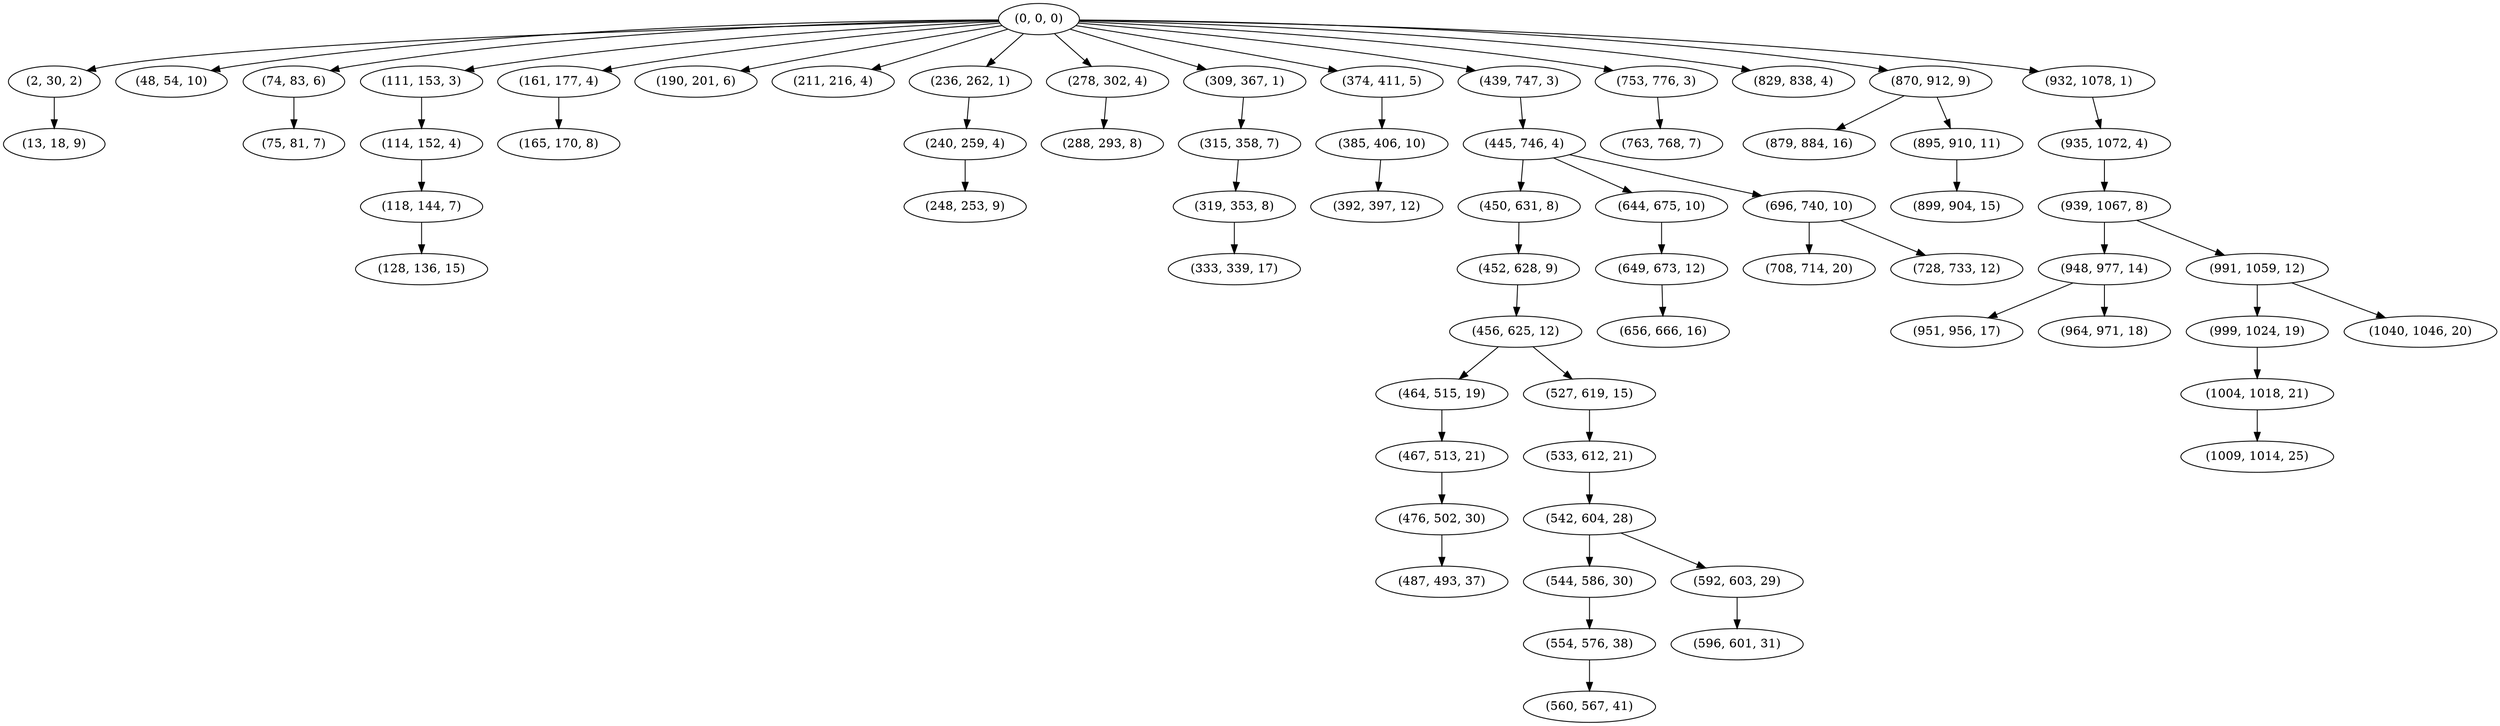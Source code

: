 digraph tree {
    "(0, 0, 0)";
    "(2, 30, 2)";
    "(13, 18, 9)";
    "(48, 54, 10)";
    "(74, 83, 6)";
    "(75, 81, 7)";
    "(111, 153, 3)";
    "(114, 152, 4)";
    "(118, 144, 7)";
    "(128, 136, 15)";
    "(161, 177, 4)";
    "(165, 170, 8)";
    "(190, 201, 6)";
    "(211, 216, 4)";
    "(236, 262, 1)";
    "(240, 259, 4)";
    "(248, 253, 9)";
    "(278, 302, 4)";
    "(288, 293, 8)";
    "(309, 367, 1)";
    "(315, 358, 7)";
    "(319, 353, 8)";
    "(333, 339, 17)";
    "(374, 411, 5)";
    "(385, 406, 10)";
    "(392, 397, 12)";
    "(439, 747, 3)";
    "(445, 746, 4)";
    "(450, 631, 8)";
    "(452, 628, 9)";
    "(456, 625, 12)";
    "(464, 515, 19)";
    "(467, 513, 21)";
    "(476, 502, 30)";
    "(487, 493, 37)";
    "(527, 619, 15)";
    "(533, 612, 21)";
    "(542, 604, 28)";
    "(544, 586, 30)";
    "(554, 576, 38)";
    "(560, 567, 41)";
    "(592, 603, 29)";
    "(596, 601, 31)";
    "(644, 675, 10)";
    "(649, 673, 12)";
    "(656, 666, 16)";
    "(696, 740, 10)";
    "(708, 714, 20)";
    "(728, 733, 12)";
    "(753, 776, 3)";
    "(763, 768, 7)";
    "(829, 838, 4)";
    "(870, 912, 9)";
    "(879, 884, 16)";
    "(895, 910, 11)";
    "(899, 904, 15)";
    "(932, 1078, 1)";
    "(935, 1072, 4)";
    "(939, 1067, 8)";
    "(948, 977, 14)";
    "(951, 956, 17)";
    "(964, 971, 18)";
    "(991, 1059, 12)";
    "(999, 1024, 19)";
    "(1004, 1018, 21)";
    "(1009, 1014, 25)";
    "(1040, 1046, 20)";
    "(0, 0, 0)" -> "(2, 30, 2)";
    "(0, 0, 0)" -> "(48, 54, 10)";
    "(0, 0, 0)" -> "(74, 83, 6)";
    "(0, 0, 0)" -> "(111, 153, 3)";
    "(0, 0, 0)" -> "(161, 177, 4)";
    "(0, 0, 0)" -> "(190, 201, 6)";
    "(0, 0, 0)" -> "(211, 216, 4)";
    "(0, 0, 0)" -> "(236, 262, 1)";
    "(0, 0, 0)" -> "(278, 302, 4)";
    "(0, 0, 0)" -> "(309, 367, 1)";
    "(0, 0, 0)" -> "(374, 411, 5)";
    "(0, 0, 0)" -> "(439, 747, 3)";
    "(0, 0, 0)" -> "(753, 776, 3)";
    "(0, 0, 0)" -> "(829, 838, 4)";
    "(0, 0, 0)" -> "(870, 912, 9)";
    "(0, 0, 0)" -> "(932, 1078, 1)";
    "(2, 30, 2)" -> "(13, 18, 9)";
    "(74, 83, 6)" -> "(75, 81, 7)";
    "(111, 153, 3)" -> "(114, 152, 4)";
    "(114, 152, 4)" -> "(118, 144, 7)";
    "(118, 144, 7)" -> "(128, 136, 15)";
    "(161, 177, 4)" -> "(165, 170, 8)";
    "(236, 262, 1)" -> "(240, 259, 4)";
    "(240, 259, 4)" -> "(248, 253, 9)";
    "(278, 302, 4)" -> "(288, 293, 8)";
    "(309, 367, 1)" -> "(315, 358, 7)";
    "(315, 358, 7)" -> "(319, 353, 8)";
    "(319, 353, 8)" -> "(333, 339, 17)";
    "(374, 411, 5)" -> "(385, 406, 10)";
    "(385, 406, 10)" -> "(392, 397, 12)";
    "(439, 747, 3)" -> "(445, 746, 4)";
    "(445, 746, 4)" -> "(450, 631, 8)";
    "(445, 746, 4)" -> "(644, 675, 10)";
    "(445, 746, 4)" -> "(696, 740, 10)";
    "(450, 631, 8)" -> "(452, 628, 9)";
    "(452, 628, 9)" -> "(456, 625, 12)";
    "(456, 625, 12)" -> "(464, 515, 19)";
    "(456, 625, 12)" -> "(527, 619, 15)";
    "(464, 515, 19)" -> "(467, 513, 21)";
    "(467, 513, 21)" -> "(476, 502, 30)";
    "(476, 502, 30)" -> "(487, 493, 37)";
    "(527, 619, 15)" -> "(533, 612, 21)";
    "(533, 612, 21)" -> "(542, 604, 28)";
    "(542, 604, 28)" -> "(544, 586, 30)";
    "(542, 604, 28)" -> "(592, 603, 29)";
    "(544, 586, 30)" -> "(554, 576, 38)";
    "(554, 576, 38)" -> "(560, 567, 41)";
    "(592, 603, 29)" -> "(596, 601, 31)";
    "(644, 675, 10)" -> "(649, 673, 12)";
    "(649, 673, 12)" -> "(656, 666, 16)";
    "(696, 740, 10)" -> "(708, 714, 20)";
    "(696, 740, 10)" -> "(728, 733, 12)";
    "(753, 776, 3)" -> "(763, 768, 7)";
    "(870, 912, 9)" -> "(879, 884, 16)";
    "(870, 912, 9)" -> "(895, 910, 11)";
    "(895, 910, 11)" -> "(899, 904, 15)";
    "(932, 1078, 1)" -> "(935, 1072, 4)";
    "(935, 1072, 4)" -> "(939, 1067, 8)";
    "(939, 1067, 8)" -> "(948, 977, 14)";
    "(939, 1067, 8)" -> "(991, 1059, 12)";
    "(948, 977, 14)" -> "(951, 956, 17)";
    "(948, 977, 14)" -> "(964, 971, 18)";
    "(991, 1059, 12)" -> "(999, 1024, 19)";
    "(991, 1059, 12)" -> "(1040, 1046, 20)";
    "(999, 1024, 19)" -> "(1004, 1018, 21)";
    "(1004, 1018, 21)" -> "(1009, 1014, 25)";
}
